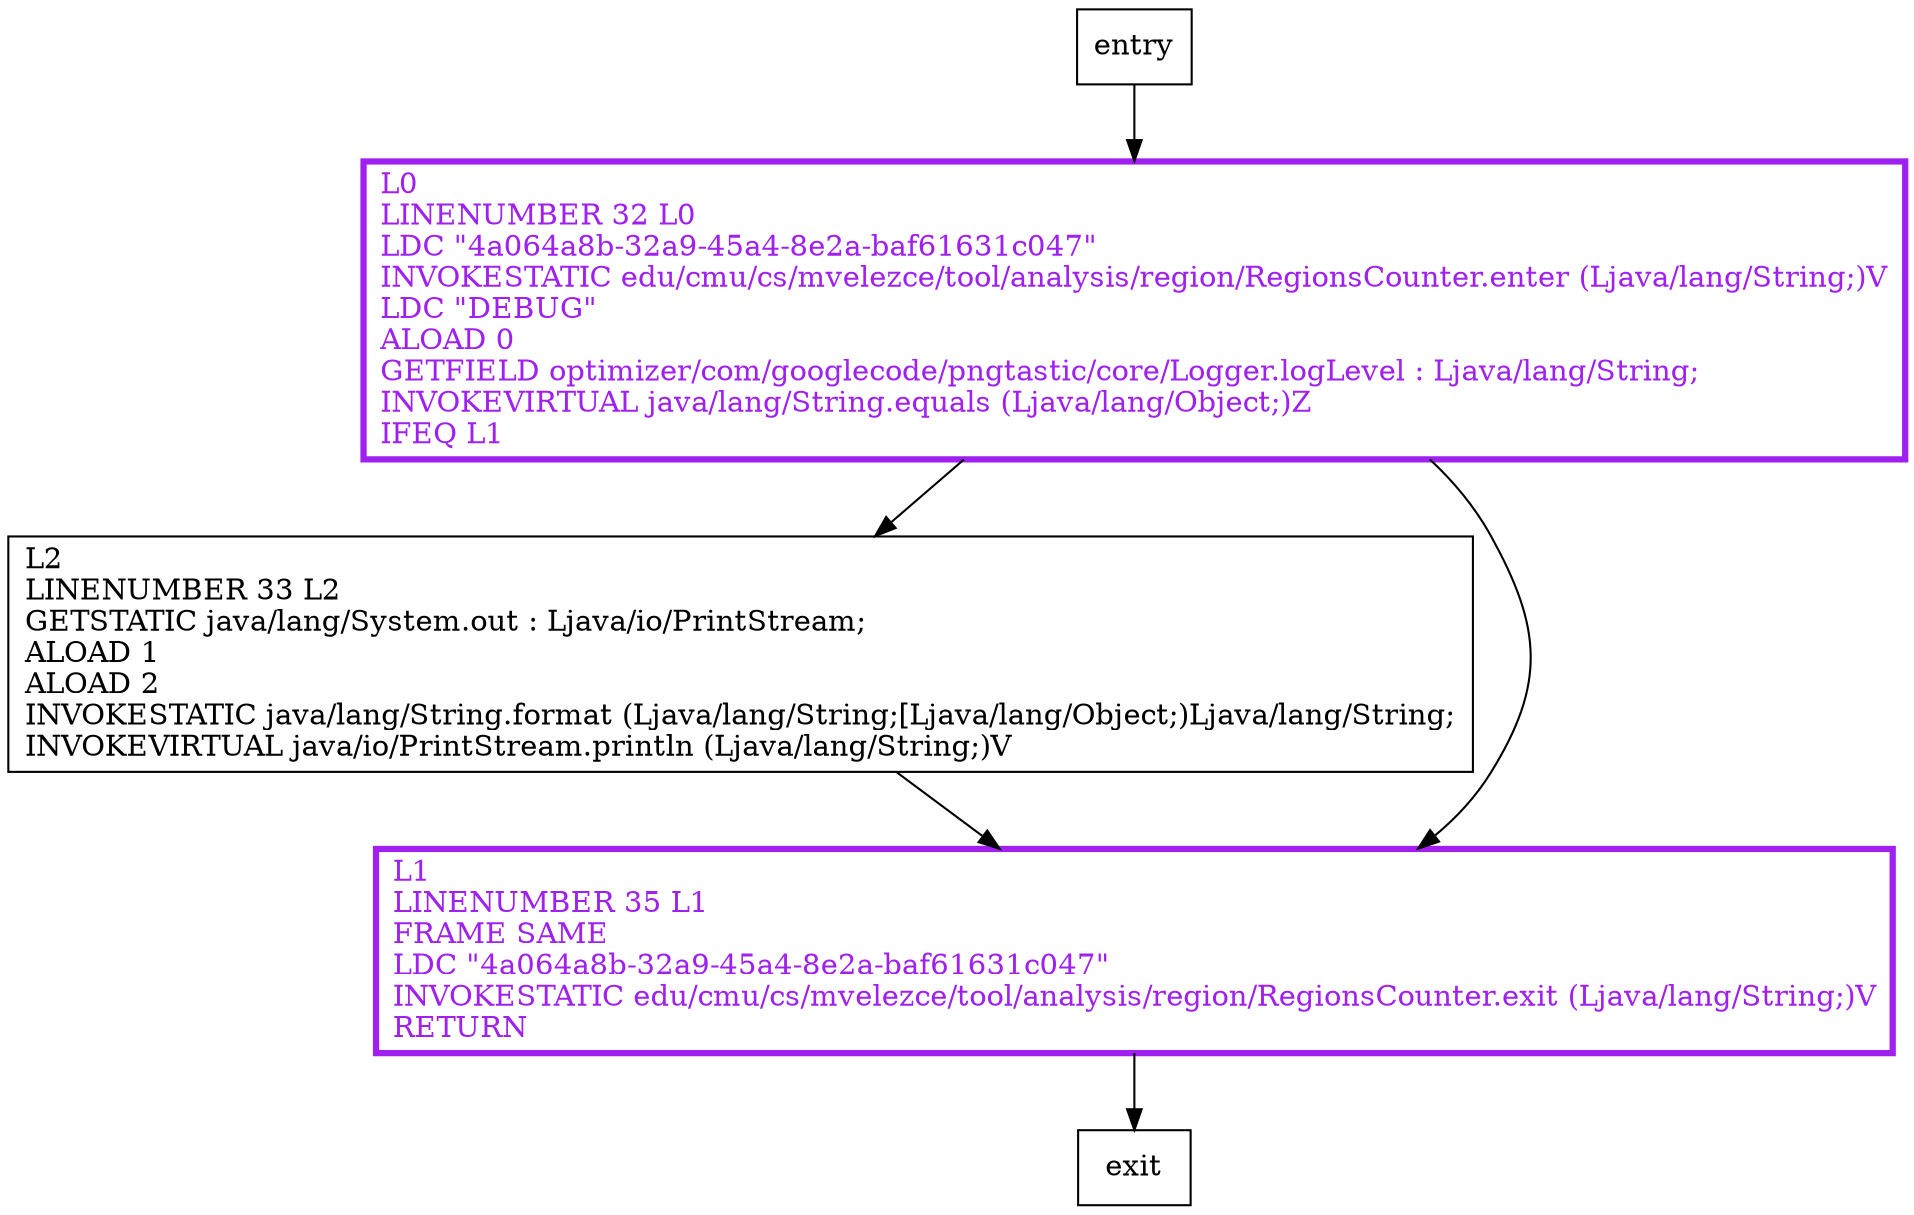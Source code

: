 digraph debug {
node [shape=record];
1123698952 [label="L2\lLINENUMBER 33 L2\lGETSTATIC java/lang/System.out : Ljava/io/PrintStream;\lALOAD 1\lALOAD 2\lINVOKESTATIC java/lang/String.format (Ljava/lang/String;[Ljava/lang/Object;)Ljava/lang/String;\lINVOKEVIRTUAL java/io/PrintStream.println (Ljava/lang/String;)V\l"];
1791369395 [label="L0\lLINENUMBER 32 L0\lLDC \"4a064a8b-32a9-45a4-8e2a-baf61631c047\"\lINVOKESTATIC edu/cmu/cs/mvelezce/tool/analysis/region/RegionsCounter.enter (Ljava/lang/String;)V\lLDC \"DEBUG\"\lALOAD 0\lGETFIELD optimizer/com/googlecode/pngtastic/core/Logger.logLevel : Ljava/lang/String;\lINVOKEVIRTUAL java/lang/String.equals (Ljava/lang/Object;)Z\lIFEQ L1\l"];
183887062 [label="L1\lLINENUMBER 35 L1\lFRAME SAME\lLDC \"4a064a8b-32a9-45a4-8e2a-baf61631c047\"\lINVOKESTATIC edu/cmu/cs/mvelezce/tool/analysis/region/RegionsCounter.exit (Ljava/lang/String;)V\lRETURN\l"];
entry;
exit;
entry -> 1791369395;
1123698952 -> 183887062;
1791369395 -> 1123698952;
1791369395 -> 183887062;
183887062 -> exit;
1791369395[fontcolor="purple", penwidth=3, color="purple"];
183887062[fontcolor="purple", penwidth=3, color="purple"];
}
